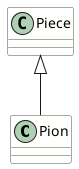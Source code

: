 @startuml
skinparam classBorderColor #4F4F4F
skinparam classBackgroundColor #FFFFFD

class Pion extends Piece{

}

@enduml